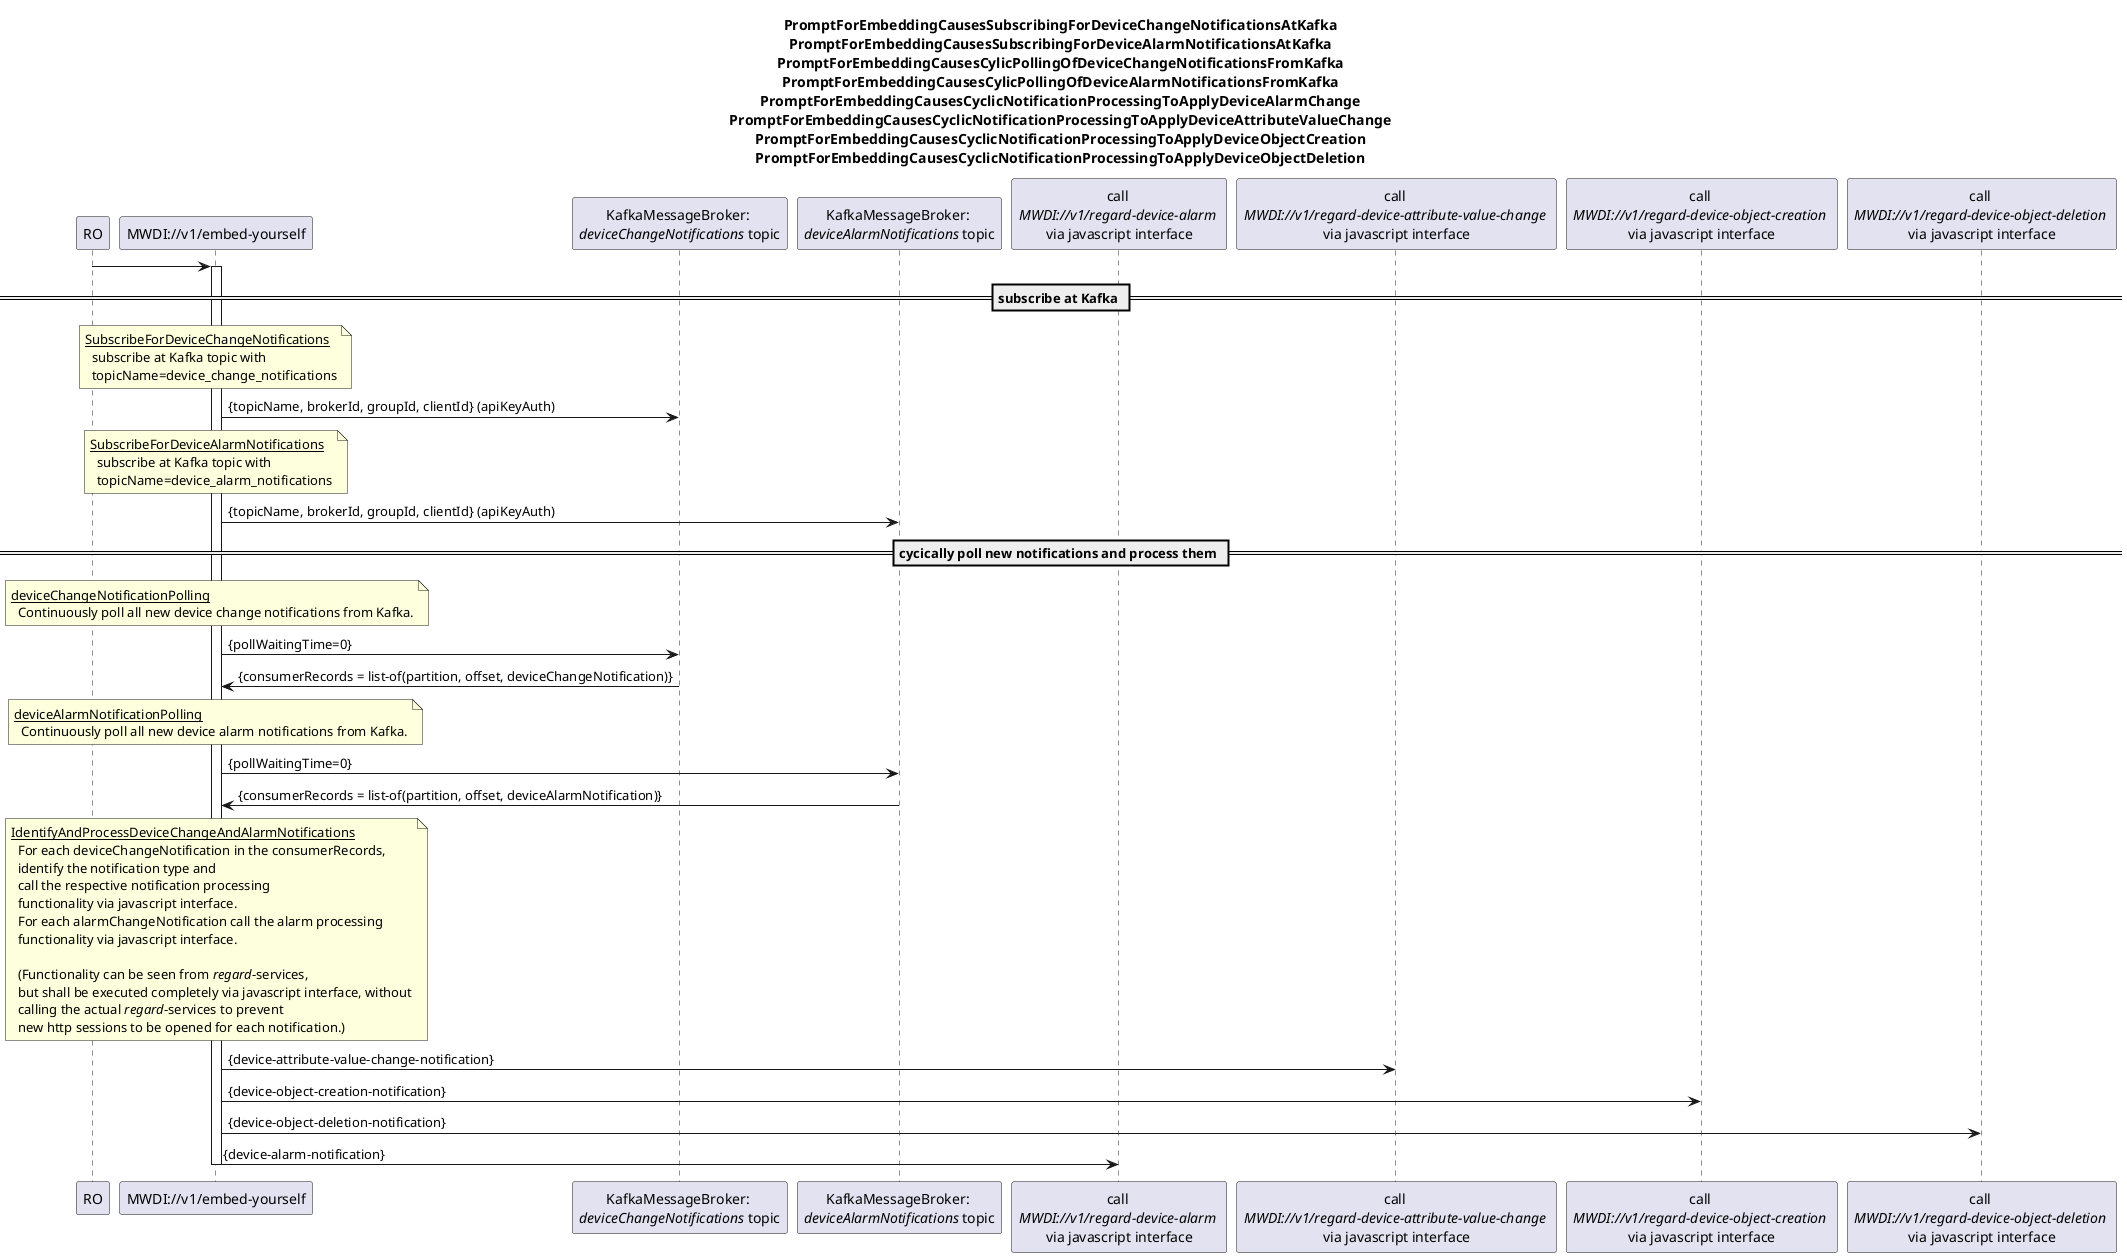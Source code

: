 @startuml 01x_NotificationPollingFromKafkaAndProcessing
skinparam responseMessageBelowArrow true

title 
PromptForEmbeddingCausesSubscribingForDeviceChangeNotificationsAtKafka
PromptForEmbeddingCausesSubscribingForDeviceAlarmNotificationsAtKafka
PromptForEmbeddingCausesCylicPollingOfDeviceChangeNotificationsFromKafka
PromptForEmbeddingCausesCylicPollingOfDeviceAlarmNotificationsFromKafka
PromptForEmbeddingCausesCyclicNotificationProcessingToApplyDeviceAlarmChange
PromptForEmbeddingCausesCyclicNotificationProcessingToApplyDeviceAttributeValueChange
PromptForEmbeddingCausesCyclicNotificationProcessingToApplyDeviceObjectCreation
PromptForEmbeddingCausesCyclicNotificationProcessingToApplyDeviceObjectDeletion
end title

participant "RO" as ro
participant "MWDI://v1/embed-yourself" as mwdi
participant "KafkaMessageBroker: \n<i>deviceChangeNotifications</i> topic" as kafkaDev
participant "KafkaMessageBroker: \n<i>deviceAlarmNotifications</i> topic" as kafkaAlarm
participant "call \n<i>MWDI://v1/regard-device-alarm </i>\nvia javascript interface" as regardAlarm
participant "call \n<i>MWDI://v1/regard-device-attribute-value-change </i>\nvia javascript interface" as regardDevAttChange
participant "call \n<i>MWDI://v1/regard-device-object-creation </i>\nvia javascript interface" as regardDevObjCreation
participant "call \n<i>MWDI://v1/regard-device-object-deletion </i>\nvia javascript interface" as regardDevObjDeletion

ro -> mwdi
activate mwdi


== subscribe at Kafka ==
note over mwdi
<u>SubscribeForDeviceChangeNotifications</u>
  subscribe at Kafka topic with
  topicName=device_change_notifications
end note
mwdi -> kafkaDev: {topicName, brokerId, groupId, clientId} (apiKeyAuth)

note over mwdi
<u>SubscribeForDeviceAlarmNotifications</u>
  subscribe at Kafka topic with
  topicName=device_alarm_notifications
end note
mwdi -> kafkaAlarm: {topicName, brokerId, groupId, clientId} (apiKeyAuth)

== cycically poll new notifications and process them ==
note over mwdi
<u>deviceChangeNotificationPolling</u>
  Continuously poll all new device change notifications from Kafka.
end note
mwdi -> kafkaDev: {pollWaitingTime=0}
kafkaDev -> mwdi: {consumerRecords = list-of(partition, offset, deviceChangeNotification)}

note over mwdi
<u>deviceAlarmNotificationPolling</u>
  Continuously poll all new device alarm notifications from Kafka.
end note
mwdi -> kafkaAlarm: {pollWaitingTime=0}
kafkaAlarm -> mwdi: {consumerRecords = list-of(partition, offset, deviceAlarmNotification)}

note over mwdi
<u>IdentifyAndProcessDeviceChangeAndAlarmNotifications</u>
  For each deviceChangeNotification in the consumerRecords,
  identify the notification type and 
  call the respective notification processing
  functionality via javascript interface.
  For each alarmChangeNotification call the alarm processing
  functionality via javascript interface.

  (Functionality can be seen from <i>regard</i>-services,
  but shall be executed completely via javascript interface, without
  calling the actual <i>regard</i>-services to prevent
  new http sessions to be opened for each notification.)
end note
mwdi -> regardDevAttChange: {device-attribute-value-change-notification}
mwdi -> regardDevObjCreation: {device-object-creation-notification}
mwdi -> regardDevObjDeletion: {device-object-deletion-notification}
mwdi -> regardAlarm: {device-alarm-notification}

deactivate mwdi

@enduml